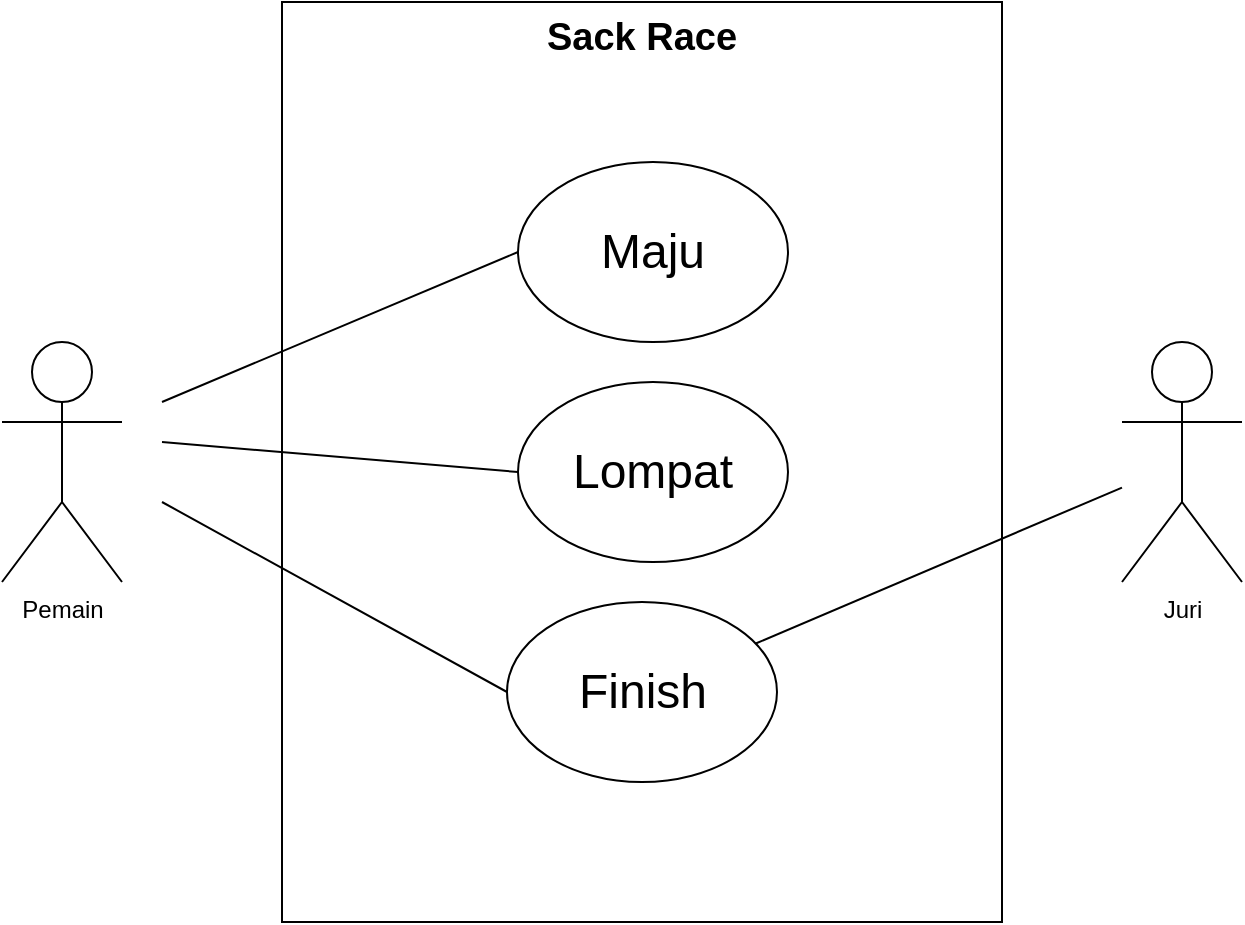 <mxfile version="21.7.5" type="github">
  <diagram name="Page-1" id="Zih3orhiC4KFxTedO2ip">
    <mxGraphModel dx="1032" dy="494" grid="1" gridSize="10" guides="1" tooltips="1" connect="1" arrows="1" fold="1" page="1" pageScale="1" pageWidth="850" pageHeight="1100" math="0" shadow="0">
      <root>
        <mxCell id="0" />
        <mxCell id="1" parent="0" />
        <mxCell id="Gw009R5kKHhbS26wGpja-1" value="Sack Race" style="rounded=0;whiteSpace=wrap;html=1;verticalAlign=top;fontStyle=1;fontSize=19;" vertex="1" parent="1">
          <mxGeometry x="240" y="80" width="360" height="460" as="geometry" />
        </mxCell>
        <mxCell id="Gw009R5kKHhbS26wGpja-2" value="Pemain" style="shape=umlActor;verticalLabelPosition=bottom;verticalAlign=top;html=1;outlineConnect=0;" vertex="1" parent="1">
          <mxGeometry x="100" y="250" width="60" height="120" as="geometry" />
        </mxCell>
        <mxCell id="Gw009R5kKHhbS26wGpja-3" value="Maju" style="ellipse;whiteSpace=wrap;html=1;fontSize=24;" vertex="1" parent="1">
          <mxGeometry x="358" y="160" width="135" height="90" as="geometry" />
        </mxCell>
        <mxCell id="Gw009R5kKHhbS26wGpja-6" value="Lompat" style="ellipse;whiteSpace=wrap;html=1;fontSize=24;" vertex="1" parent="1">
          <mxGeometry x="358" y="270" width="135" height="90" as="geometry" />
        </mxCell>
        <mxCell id="Gw009R5kKHhbS26wGpja-7" value="Finish" style="ellipse;whiteSpace=wrap;html=1;fontSize=24;fontStyle=0" vertex="1" parent="1">
          <mxGeometry x="352.5" y="380" width="135" height="90" as="geometry" />
        </mxCell>
        <mxCell id="Gw009R5kKHhbS26wGpja-8" value="" style="endArrow=none;html=1;rounded=0;entryX=0;entryY=0.5;entryDx=0;entryDy=0;" edge="1" parent="1" target="Gw009R5kKHhbS26wGpja-3">
          <mxGeometry width="50" height="50" relative="1" as="geometry">
            <mxPoint x="180" y="280" as="sourcePoint" />
            <mxPoint x="520" y="300" as="targetPoint" />
          </mxGeometry>
        </mxCell>
        <mxCell id="Gw009R5kKHhbS26wGpja-9" value="" style="endArrow=none;html=1;rounded=0;entryX=0;entryY=0.5;entryDx=0;entryDy=0;" edge="1" parent="1" target="Gw009R5kKHhbS26wGpja-6">
          <mxGeometry width="50" height="50" relative="1" as="geometry">
            <mxPoint x="180" y="300" as="sourcePoint" />
            <mxPoint x="520" y="300" as="targetPoint" />
          </mxGeometry>
        </mxCell>
        <mxCell id="Gw009R5kKHhbS26wGpja-10" value="" style="endArrow=none;html=1;rounded=0;entryX=0;entryY=0.5;entryDx=0;entryDy=0;" edge="1" parent="1" target="Gw009R5kKHhbS26wGpja-7">
          <mxGeometry width="50" height="50" relative="1" as="geometry">
            <mxPoint x="180" y="330" as="sourcePoint" />
            <mxPoint x="520" y="300" as="targetPoint" />
          </mxGeometry>
        </mxCell>
        <mxCell id="Gw009R5kKHhbS26wGpja-11" value="Juri" style="shape=umlActor;verticalLabelPosition=bottom;verticalAlign=top;html=1;outlineConnect=0;" vertex="1" parent="1">
          <mxGeometry x="660" y="250" width="60" height="120" as="geometry" />
        </mxCell>
        <mxCell id="Gw009R5kKHhbS26wGpja-12" value="" style="endArrow=none;html=1;rounded=0;" edge="1" parent="1" source="Gw009R5kKHhbS26wGpja-11" target="Gw009R5kKHhbS26wGpja-7">
          <mxGeometry width="50" height="50" relative="1" as="geometry">
            <mxPoint x="470" y="280" as="sourcePoint" />
            <mxPoint x="520" y="230" as="targetPoint" />
          </mxGeometry>
        </mxCell>
      </root>
    </mxGraphModel>
  </diagram>
</mxfile>
